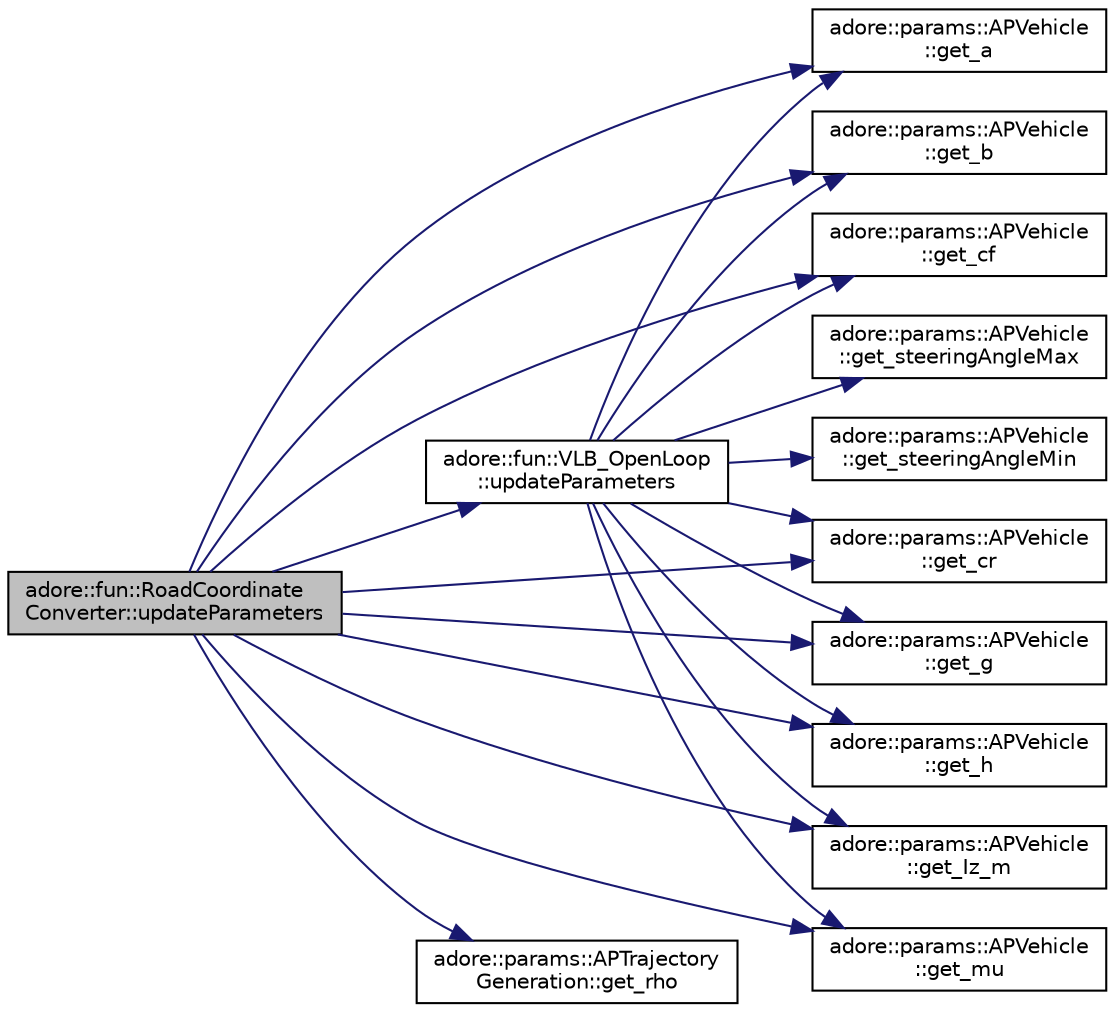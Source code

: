 digraph "adore::fun::RoadCoordinateConverter::updateParameters"
{
 // LATEX_PDF_SIZE
  edge [fontname="Helvetica",fontsize="10",labelfontname="Helvetica",labelfontsize="10"];
  node [fontname="Helvetica",fontsize="10",shape=record];
  rankdir="LR";
  Node1 [label="adore::fun::RoadCoordinate\lConverter::updateParameters",height=0.2,width=0.4,color="black", fillcolor="grey75", style="filled", fontcolor="black",tooltip=" "];
  Node1 -> Node2 [color="midnightblue",fontsize="10",style="solid",fontname="Helvetica"];
  Node2 [label="adore::params::APVehicle\l::get_a",height=0.2,width=0.4,color="black", fillcolor="white", style="filled",URL="$classadore_1_1params_1_1APVehicle.html#ae446997786812ff17a5c3f6bfa575ce5",tooltip="cog to front axle"];
  Node1 -> Node3 [color="midnightblue",fontsize="10",style="solid",fontname="Helvetica"];
  Node3 [label="adore::params::APVehicle\l::get_b",height=0.2,width=0.4,color="black", fillcolor="white", style="filled",URL="$classadore_1_1params_1_1APVehicle.html#a5cc38023fb9f3142348dc9ac22402288",tooltip="rear axle to cog"];
  Node1 -> Node4 [color="midnightblue",fontsize="10",style="solid",fontname="Helvetica"];
  Node4 [label="adore::params::APVehicle\l::get_cf",height=0.2,width=0.4,color="black", fillcolor="white", style="filled",URL="$classadore_1_1params_1_1APVehicle.html#af95a31b91ceabe9a02cfd728e4502cfa",tooltip="front normalized tire stiffness for bicycle model"];
  Node1 -> Node5 [color="midnightblue",fontsize="10",style="solid",fontname="Helvetica"];
  Node5 [label="adore::params::APVehicle\l::get_cr",height=0.2,width=0.4,color="black", fillcolor="white", style="filled",URL="$classadore_1_1params_1_1APVehicle.html#a41fcecc0bda7794736a06b660b172a6c",tooltip="rear normalized tire stiffness for bicycle model"];
  Node1 -> Node6 [color="midnightblue",fontsize="10",style="solid",fontname="Helvetica"];
  Node6 [label="adore::params::APVehicle\l::get_g",height=0.2,width=0.4,color="black", fillcolor="white", style="filled",URL="$classadore_1_1params_1_1APVehicle.html#aff1c5efcd97b43b9888c6c1742db70bf",tooltip="gravitational constant"];
  Node1 -> Node7 [color="midnightblue",fontsize="10",style="solid",fontname="Helvetica"];
  Node7 [label="adore::params::APVehicle\l::get_h",height=0.2,width=0.4,color="black", fillcolor="white", style="filled",URL="$classadore_1_1params_1_1APVehicle.html#a1469c68f7b8db6bd77bf7e236faa51a5",tooltip="cog height above ground"];
  Node1 -> Node8 [color="midnightblue",fontsize="10",style="solid",fontname="Helvetica"];
  Node8 [label="adore::params::APVehicle\l::get_Iz_m",height=0.2,width=0.4,color="black", fillcolor="white", style="filled",URL="$classadore_1_1params_1_1APVehicle.html#a5ad76a85226dd133c8827ec9eb75dc7b",tooltip="rotational inertia around up axis devided by mass"];
  Node1 -> Node9 [color="midnightblue",fontsize="10",style="solid",fontname="Helvetica"];
  Node9 [label="adore::params::APVehicle\l::get_mu",height=0.2,width=0.4,color="black", fillcolor="white", style="filled",URL="$classadore_1_1params_1_1APVehicle.html#a2edbca64008d9314eea78012d41f7d18",tooltip="friction coefficient"];
  Node1 -> Node10 [color="midnightblue",fontsize="10",style="solid",fontname="Helvetica"];
  Node10 [label="adore::params::APTrajectory\lGeneration::get_rho",height=0.2,width=0.4,color="black", fillcolor="white", style="filled",URL="$classadore_1_1params_1_1APTrajectoryGeneration.html#a936967cd56f49dba2525921b9160cb1f",tooltip="cor to planning point: movement of planning point shall planned by the trajectory planner"];
  Node1 -> Node11 [color="midnightblue",fontsize="10",style="solid",fontname="Helvetica"];
  Node11 [label="adore::fun::VLB_OpenLoop\l::updateParameters",height=0.2,width=0.4,color="black", fillcolor="white", style="filled",URL="$classadore_1_1fun_1_1VLB__OpenLoop.html#aa44cc154414dbb4dad1ffc66da9a2a56",tooltip=" "];
  Node11 -> Node2 [color="midnightblue",fontsize="10",style="solid",fontname="Helvetica"];
  Node11 -> Node3 [color="midnightblue",fontsize="10",style="solid",fontname="Helvetica"];
  Node11 -> Node4 [color="midnightblue",fontsize="10",style="solid",fontname="Helvetica"];
  Node11 -> Node5 [color="midnightblue",fontsize="10",style="solid",fontname="Helvetica"];
  Node11 -> Node6 [color="midnightblue",fontsize="10",style="solid",fontname="Helvetica"];
  Node11 -> Node7 [color="midnightblue",fontsize="10",style="solid",fontname="Helvetica"];
  Node11 -> Node8 [color="midnightblue",fontsize="10",style="solid",fontname="Helvetica"];
  Node11 -> Node9 [color="midnightblue",fontsize="10",style="solid",fontname="Helvetica"];
  Node11 -> Node12 [color="midnightblue",fontsize="10",style="solid",fontname="Helvetica"];
  Node12 [label="adore::params::APVehicle\l::get_steeringAngleMax",height=0.2,width=0.4,color="black", fillcolor="white", style="filled",URL="$classadore_1_1params_1_1APVehicle.html#ad99abb1ed1083bde48dc73a1af8766b9",tooltip=" "];
  Node11 -> Node13 [color="midnightblue",fontsize="10",style="solid",fontname="Helvetica"];
  Node13 [label="adore::params::APVehicle\l::get_steeringAngleMin",height=0.2,width=0.4,color="black", fillcolor="white", style="filled",URL="$classadore_1_1params_1_1APVehicle.html#a14cb93ac0a89ef10df2954c3544773bf",tooltip=" "];
}
